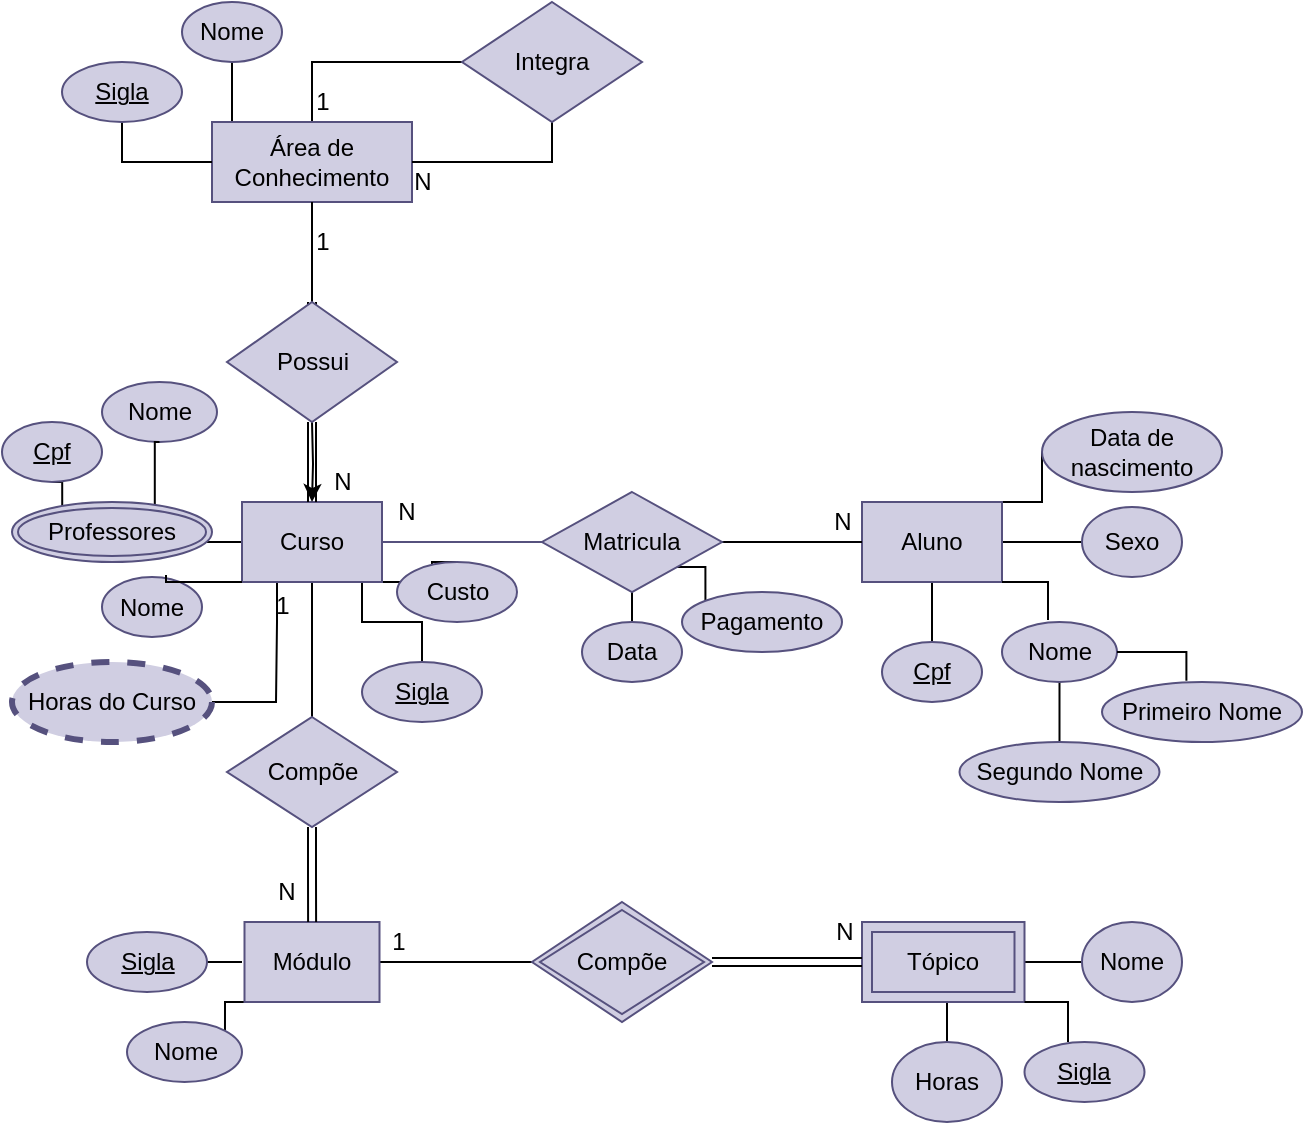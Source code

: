 <mxfile version="28.1.1">
  <diagram id="R2lEEEUBdFMjLlhIrx00" name="Page-1">
    <mxGraphModel dx="2297" dy="588" grid="1" gridSize="10" guides="1" tooltips="1" connect="1" arrows="1" fold="1" page="0" pageScale="1" pageWidth="850" pageHeight="1100" background="light-dark(#FFFFFF, #ffffff)" math="0" shadow="0" extFonts="Permanent Marker^https://fonts.googleapis.com/css?family=Permanent+Marker">
      <root>
        <mxCell id="0" />
        <mxCell id="1" parent="0" />
        <mxCell id="vVDjYdug2uCJDTK2KYmB-4" style="edgeStyle=orthogonalEdgeStyle;rounded=0;orthogonalLoop=1;jettySize=auto;html=1;exitX=0.5;exitY=0;exitDx=0;exitDy=0;strokeColor=light-dark(#000000,#4D4D4D);shape=link;" parent="1" source="vVDjYdug2uCJDTK2KYmB-5" edge="1">
          <mxGeometry relative="1" as="geometry">
            <mxPoint x="-735" y="500" as="targetPoint" />
          </mxGeometry>
        </mxCell>
        <mxCell id="vVDjYdug2uCJDTK2KYmB-29" style="edgeStyle=orthogonalEdgeStyle;rounded=0;orthogonalLoop=1;jettySize=auto;html=1;exitX=0.5;exitY=1;exitDx=0;exitDy=0;entryX=0.5;entryY=0;entryDx=0;entryDy=0;strokeColor=light-dark(#000000,#4D4D4D);endArrow=none;endFill=0;" parent="1" source="vVDjYdug2uCJDTK2KYmB-2" target="vVDjYdug2uCJDTK2KYmB-28" edge="1">
          <mxGeometry relative="1" as="geometry">
            <Array as="points">
              <mxPoint x="-710" y="610" />
              <mxPoint x="-710" y="630" />
              <mxPoint x="-680" y="630" />
            </Array>
          </mxGeometry>
        </mxCell>
        <mxCell id="vVDjYdug2uCJDTK2KYmB-35" style="edgeStyle=orthogonalEdgeStyle;rounded=0;orthogonalLoop=1;jettySize=auto;html=1;exitX=1;exitY=1;exitDx=0;exitDy=0;entryX=0.5;entryY=0;entryDx=0;entryDy=0;strokeColor=light-dark(#000000,#4D4D4D);endArrow=none;endFill=0;" parent="1" source="vVDjYdug2uCJDTK2KYmB-2" target="vVDjYdug2uCJDTK2KYmB-32" edge="1">
          <mxGeometry relative="1" as="geometry">
            <Array as="points">
              <mxPoint x="-675" y="610" />
            </Array>
          </mxGeometry>
        </mxCell>
        <mxCell id="vVDjYdug2uCJDTK2KYmB-37" style="edgeStyle=orthogonalEdgeStyle;rounded=0;orthogonalLoop=1;jettySize=auto;html=1;exitX=0;exitY=0.5;exitDx=0;exitDy=0;entryX=1;entryY=0.5;entryDx=0;entryDy=0;strokeColor=light-dark(#000000,#4D4D4D);endArrow=none;endFill=0;" parent="1" source="vVDjYdug2uCJDTK2KYmB-2" edge="1">
          <mxGeometry relative="1" as="geometry">
            <mxPoint x="-787.5" y="590" as="targetPoint" />
          </mxGeometry>
        </mxCell>
        <mxCell id="vVDjYdug2uCJDTK2KYmB-46" style="edgeStyle=orthogonalEdgeStyle;rounded=0;orthogonalLoop=1;jettySize=auto;html=1;exitX=1;exitY=0.5;exitDx=0;exitDy=0;entryX=0;entryY=0.5;entryDx=0;entryDy=0;fillColor=#d0cee2;strokeColor=light-dark(#56517E,#4D4D4D);endArrow=none;endFill=0;" parent="1" source="vVDjYdug2uCJDTK2KYmB-2" target="vVDjYdug2uCJDTK2KYmB-45" edge="1">
          <mxGeometry relative="1" as="geometry" />
        </mxCell>
        <mxCell id="vVDjYdug2uCJDTK2KYmB-72" style="edgeStyle=orthogonalEdgeStyle;rounded=0;orthogonalLoop=1;jettySize=auto;html=1;exitX=0.5;exitY=1;exitDx=0;exitDy=0;entryX=0.5;entryY=0;entryDx=0;entryDy=0;strokeColor=light-dark(#000000,#4D4D4D);endArrow=none;endFill=0;" parent="1" source="vVDjYdug2uCJDTK2KYmB-2" target="vVDjYdug2uCJDTK2KYmB-70" edge="1">
          <mxGeometry relative="1" as="geometry" />
        </mxCell>
        <mxCell id="vVDjYdug2uCJDTK2KYmB-74" value="1" style="edgeLabel;html=1;align=center;verticalAlign=middle;resizable=0;points=[];fontSize=12;labelBackgroundColor=none;fontColor=light-dark(#000000,#1A1A1A);" parent="vVDjYdug2uCJDTK2KYmB-72" vertex="1" connectable="0">
          <mxGeometry x="-0.386" y="5" relative="1" as="geometry">
            <mxPoint x="-20" y="-9" as="offset" />
          </mxGeometry>
        </mxCell>
        <mxCell id="PWTfCKyNZOLaZhIINm7h-1" style="edgeStyle=orthogonalEdgeStyle;rounded=0;orthogonalLoop=1;jettySize=auto;html=1;exitX=0.25;exitY=1;exitDx=0;exitDy=0;strokeColor=light-dark(#000000,#4D4D4D);endArrow=none;endFill=0;" edge="1" parent="1" source="vVDjYdug2uCJDTK2KYmB-2" target="vVDjYdug2uCJDTK2KYmB-93">
          <mxGeometry relative="1" as="geometry">
            <Array as="points">
              <mxPoint x="-753" y="630" />
              <mxPoint x="-753" y="670" />
            </Array>
          </mxGeometry>
        </mxCell>
        <mxCell id="vVDjYdug2uCJDTK2KYmB-2" value="Curso" style="whiteSpace=wrap;html=1;align=center;fillColor=#d0cee2;strokeColor=#56517e;" parent="1" vertex="1">
          <mxGeometry x="-770" y="570" width="70" height="40" as="geometry" />
        </mxCell>
        <mxCell id="vVDjYdug2uCJDTK2KYmB-17" style="edgeStyle=orthogonalEdgeStyle;rounded=0;orthogonalLoop=1;jettySize=auto;html=1;exitX=0.5;exitY=0;exitDx=0;exitDy=0;entryX=0;entryY=0.5;entryDx=0;entryDy=0;strokeColor=light-dark(#000000,#4D4D4D);endArrow=none;endFill=0;" parent="1" source="vVDjYdug2uCJDTK2KYmB-3" target="vVDjYdug2uCJDTK2KYmB-16" edge="1">
          <mxGeometry relative="1" as="geometry" />
        </mxCell>
        <mxCell id="vVDjYdug2uCJDTK2KYmB-19" value="1" style="edgeLabel;html=1;align=center;verticalAlign=middle;resizable=0;points=[];fontSize=12;labelBackgroundColor=none;fontColor=light-dark(#000000,#000000);" parent="vVDjYdug2uCJDTK2KYmB-17" vertex="1" connectable="0">
          <mxGeometry x="-0.752" relative="1" as="geometry">
            <mxPoint x="5" y="3" as="offset" />
          </mxGeometry>
        </mxCell>
        <mxCell id="vVDjYdug2uCJDTK2KYmB-25" style="edgeStyle=orthogonalEdgeStyle;rounded=0;orthogonalLoop=1;jettySize=auto;html=1;exitX=0.25;exitY=0;exitDx=0;exitDy=0;entryX=0.5;entryY=1;entryDx=0;entryDy=0;strokeColor=light-dark(#000000,#4D4D4D);endArrow=none;endFill=0;" parent="1" source="vVDjYdug2uCJDTK2KYmB-3" target="vVDjYdug2uCJDTK2KYmB-24" edge="1">
          <mxGeometry relative="1" as="geometry" />
        </mxCell>
        <mxCell id="vVDjYdug2uCJDTK2KYmB-3" value="&lt;div&gt;Área de Conhecimento&lt;/div&gt;" style="whiteSpace=wrap;html=1;align=center;fillColor=#d0cee2;strokeColor=#56517e;" parent="1" vertex="1">
          <mxGeometry x="-785" y="380" width="100" height="40" as="geometry" />
        </mxCell>
        <mxCell id="vVDjYdug2uCJDTK2KYmB-6" value="" style="edgeStyle=orthogonalEdgeStyle;rounded=0;orthogonalLoop=1;jettySize=auto;html=1;" parent="1" target="vVDjYdug2uCJDTK2KYmB-2" edge="1">
          <mxGeometry relative="1" as="geometry">
            <mxPoint x="-735" y="530" as="sourcePoint" />
          </mxGeometry>
        </mxCell>
        <mxCell id="vVDjYdug2uCJDTK2KYmB-7" value="" style="edgeStyle=orthogonalEdgeStyle;rounded=0;orthogonalLoop=1;jettySize=auto;html=1;exitX=0.5;exitY=0;exitDx=0;exitDy=0;strokeColor=light-dark(#000000,#4D4D4D);shape=link;" parent="1" source="vVDjYdug2uCJDTK2KYmB-2" target="vVDjYdug2uCJDTK2KYmB-5" edge="1">
          <mxGeometry relative="1" as="geometry">
            <mxPoint x="-735" y="570" as="sourcePoint" />
            <mxPoint x="-735" y="500" as="targetPoint" />
          </mxGeometry>
        </mxCell>
        <mxCell id="vVDjYdug2uCJDTK2KYmB-12" style="edgeStyle=orthogonalEdgeStyle;rounded=0;orthogonalLoop=1;jettySize=auto;html=1;exitX=0.5;exitY=0;exitDx=0;exitDy=0;entryX=0.5;entryY=1;entryDx=0;entryDy=0;endArrow=none;endFill=0;strokeColor=light-dark(#000000,#4D4D4D);" parent="1" source="vVDjYdug2uCJDTK2KYmB-5" target="vVDjYdug2uCJDTK2KYmB-3" edge="1">
          <mxGeometry relative="1" as="geometry" />
        </mxCell>
        <mxCell id="vVDjYdug2uCJDTK2KYmB-13" value="N" style="edgeLabel;html=1;align=center;verticalAlign=middle;resizable=0;points=[];fontSize=12;labelBackgroundColor=none;fontColor=light-dark(#000000,#000000);" parent="vVDjYdug2uCJDTK2KYmB-12" vertex="1" connectable="0">
          <mxGeometry x="0.52" y="-1" relative="1" as="geometry">
            <mxPoint x="14" y="128" as="offset" />
          </mxGeometry>
        </mxCell>
        <mxCell id="vVDjYdug2uCJDTK2KYmB-5" value="Possui" style="shape=rhombus;perimeter=rhombusPerimeter;whiteSpace=wrap;html=1;align=center;fillColor=#d0cee2;strokeColor=#56517e;" parent="1" vertex="1">
          <mxGeometry x="-777.5" y="470" width="85" height="60" as="geometry" />
        </mxCell>
        <mxCell id="vVDjYdug2uCJDTK2KYmB-14" value="1" style="edgeLabel;html=1;align=center;verticalAlign=middle;resizable=0;points=[];fontSize=12;labelBackgroundColor=none;fontColor=light-dark(#000000,#000000);" parent="1" vertex="1" connectable="0">
          <mxGeometry x="-730" y="440" as="geometry" />
        </mxCell>
        <mxCell id="vVDjYdug2uCJDTK2KYmB-18" style="edgeStyle=orthogonalEdgeStyle;rounded=0;orthogonalLoop=1;jettySize=auto;html=1;exitX=0.5;exitY=1;exitDx=0;exitDy=0;strokeColor=light-dark(#000000,#4D4D4D);endArrow=none;endFill=0;entryX=1;entryY=0.5;entryDx=0;entryDy=0;" parent="1" source="vVDjYdug2uCJDTK2KYmB-16" target="vVDjYdug2uCJDTK2KYmB-3" edge="1">
          <mxGeometry relative="1" as="geometry">
            <mxPoint x="-680" y="400" as="targetPoint" />
          </mxGeometry>
        </mxCell>
        <mxCell id="vVDjYdug2uCJDTK2KYmB-21" value="N" style="edgeLabel;html=1;align=center;verticalAlign=middle;resizable=0;points=[];fontSize=12;labelBackgroundColor=none;fontColor=light-dark(#000000,#000000);" parent="vVDjYdug2uCJDTK2KYmB-18" vertex="1" connectable="0">
          <mxGeometry x="0.378" relative="1" as="geometry">
            <mxPoint x="-23" y="10" as="offset" />
          </mxGeometry>
        </mxCell>
        <mxCell id="vVDjYdug2uCJDTK2KYmB-16" value="Integra" style="shape=rhombus;perimeter=rhombusPerimeter;whiteSpace=wrap;html=1;align=center;fillColor=#d0cee2;strokeColor=#56517e;" parent="1" vertex="1">
          <mxGeometry x="-660" y="320" width="90" height="60" as="geometry" />
        </mxCell>
        <mxCell id="vVDjYdug2uCJDTK2KYmB-23" style="edgeStyle=orthogonalEdgeStyle;rounded=0;orthogonalLoop=1;jettySize=auto;html=1;exitX=0.5;exitY=1;exitDx=0;exitDy=0;entryX=0;entryY=0.5;entryDx=0;entryDy=0;strokeColor=light-dark(#000000,#333333);endArrow=none;endFill=0;" parent="1" source="vVDjYdug2uCJDTK2KYmB-22" target="vVDjYdug2uCJDTK2KYmB-3" edge="1">
          <mxGeometry relative="1" as="geometry">
            <mxPoint x="-790" y="400" as="targetPoint" />
          </mxGeometry>
        </mxCell>
        <mxCell id="vVDjYdug2uCJDTK2KYmB-22" value="Sigla" style="ellipse;whiteSpace=wrap;html=1;align=center;fontStyle=4;fillColor=#d0cee2;strokeColor=#56517e;" parent="1" vertex="1">
          <mxGeometry x="-860" y="350" width="60" height="30" as="geometry" />
        </mxCell>
        <mxCell id="vVDjYdug2uCJDTK2KYmB-24" value="&lt;div&gt;Nome&lt;/div&gt;" style="ellipse;whiteSpace=wrap;html=1;align=center;fillColor=#d0cee2;strokeColor=#56517e;" parent="1" vertex="1">
          <mxGeometry x="-800" y="320" width="50" height="30" as="geometry" />
        </mxCell>
        <mxCell id="vVDjYdug2uCJDTK2KYmB-28" value="Sigla" style="ellipse;whiteSpace=wrap;html=1;align=center;fontStyle=4;fillColor=#d0cee2;strokeColor=#56517e;" parent="1" vertex="1">
          <mxGeometry x="-710" y="650" width="60" height="30" as="geometry" />
        </mxCell>
        <mxCell id="vVDjYdug2uCJDTK2KYmB-30" value="&lt;div&gt;Nome&lt;/div&gt;" style="ellipse;whiteSpace=wrap;html=1;align=center;fillColor=#d0cee2;strokeColor=#56517e;" parent="1" vertex="1">
          <mxGeometry x="-840" y="607.5" width="50" height="30" as="geometry" />
        </mxCell>
        <mxCell id="vVDjYdug2uCJDTK2KYmB-31" style="edgeStyle=orthogonalEdgeStyle;rounded=0;orthogonalLoop=1;jettySize=auto;html=1;exitX=0;exitY=1;exitDx=0;exitDy=0;entryX=0.64;entryY=-0.033;entryDx=0;entryDy=0;entryPerimeter=0;strokeColor=light-dark(#000000,#4D4D4D);endArrow=none;endFill=0;" parent="1" source="vVDjYdug2uCJDTK2KYmB-2" target="vVDjYdug2uCJDTK2KYmB-30" edge="1">
          <mxGeometry relative="1" as="geometry" />
        </mxCell>
        <mxCell id="vVDjYdug2uCJDTK2KYmB-32" value="Custo" style="ellipse;whiteSpace=wrap;html=1;align=center;fillColor=#d0cee2;strokeColor=#56517e;" parent="1" vertex="1">
          <mxGeometry x="-692.5" y="600" width="60" height="30" as="geometry" />
        </mxCell>
        <mxCell id="vVDjYdug2uCJDTK2KYmB-41" style="edgeStyle=orthogonalEdgeStyle;rounded=0;orthogonalLoop=1;jettySize=auto;html=1;exitX=0.5;exitY=1;exitDx=0;exitDy=0;entryX=0;entryY=0;entryDx=0;entryDy=0;strokeColor=light-dark(#000000,#4D4D4D);endArrow=none;endFill=0;" parent="1" source="vVDjYdug2uCJDTK2KYmB-39" edge="1">
          <mxGeometry relative="1" as="geometry">
            <mxPoint x="-859.874" y="579.331" as="targetPoint" />
          </mxGeometry>
        </mxCell>
        <mxCell id="vVDjYdug2uCJDTK2KYmB-39" value="Cpf" style="ellipse;whiteSpace=wrap;html=1;align=center;fontStyle=4;fillColor=#d0cee2;strokeColor=#56517e;" parent="1" vertex="1">
          <mxGeometry x="-890" y="530" width="50" height="30" as="geometry" />
        </mxCell>
        <mxCell id="vVDjYdug2uCJDTK2KYmB-42" value="Nome" style="ellipse;whiteSpace=wrap;html=1;align=center;fillColor=#d0cee2;strokeColor=#56517e;" parent="1" vertex="1">
          <mxGeometry x="-840" y="510" width="57.5" height="30" as="geometry" />
        </mxCell>
        <mxCell id="vVDjYdug2uCJDTK2KYmB-43" style="edgeStyle=orthogonalEdgeStyle;rounded=0;orthogonalLoop=1;jettySize=auto;html=1;exitX=0.5;exitY=1;exitDx=0;exitDy=0;entryX=0.693;entryY=0.068;entryDx=0;entryDy=0;entryPerimeter=0;strokeColor=light-dark(#000000,#4D4D4D);endArrow=none;endFill=0;" parent="1" source="vVDjYdug2uCJDTK2KYmB-42" edge="1">
          <mxGeometry relative="1" as="geometry">
            <mxPoint x="-813.595" y="577.04" as="targetPoint" />
          </mxGeometry>
        </mxCell>
        <mxCell id="vVDjYdug2uCJDTK2KYmB-51" style="edgeStyle=orthogonalEdgeStyle;rounded=0;orthogonalLoop=1;jettySize=auto;html=1;exitX=0.5;exitY=1;exitDx=0;exitDy=0;entryX=0.5;entryY=0;entryDx=0;entryDy=0;strokeColor=light-dark(#000000,#4D4D4D);endArrow=none;endFill=0;" parent="1" source="vVDjYdug2uCJDTK2KYmB-44" target="vVDjYdug2uCJDTK2KYmB-50" edge="1">
          <mxGeometry relative="1" as="geometry" />
        </mxCell>
        <mxCell id="vVDjYdug2uCJDTK2KYmB-65" style="edgeStyle=orthogonalEdgeStyle;rounded=0;orthogonalLoop=1;jettySize=auto;html=1;exitX=1;exitY=0.5;exitDx=0;exitDy=0;entryX=0;entryY=0.5;entryDx=0;entryDy=0;endArrow=none;endFill=0;strokeColor=light-dark(#000000,#4D4D4D);" parent="1" source="vVDjYdug2uCJDTK2KYmB-44" target="vVDjYdug2uCJDTK2KYmB-64" edge="1">
          <mxGeometry relative="1" as="geometry" />
        </mxCell>
        <mxCell id="vVDjYdug2uCJDTK2KYmB-67" style="edgeStyle=orthogonalEdgeStyle;rounded=0;orthogonalLoop=1;jettySize=auto;html=1;exitX=1;exitY=0;exitDx=0;exitDy=0;entryX=0;entryY=0.5;entryDx=0;entryDy=0;strokeColor=light-dark(#000000,#4D4D4D);endArrow=none;endFill=0;" parent="1" source="vVDjYdug2uCJDTK2KYmB-44" target="vVDjYdug2uCJDTK2KYmB-66" edge="1">
          <mxGeometry relative="1" as="geometry" />
        </mxCell>
        <mxCell id="vVDjYdug2uCJDTK2KYmB-44" value="Aluno" style="whiteSpace=wrap;html=1;align=center;fillColor=#d0cee2;strokeColor=#56517e;" parent="1" vertex="1">
          <mxGeometry x="-460" y="570" width="70" height="40" as="geometry" />
        </mxCell>
        <mxCell id="vVDjYdug2uCJDTK2KYmB-47" style="edgeStyle=orthogonalEdgeStyle;rounded=0;orthogonalLoop=1;jettySize=auto;html=1;exitX=1;exitY=0.5;exitDx=0;exitDy=0;entryX=0;entryY=0.5;entryDx=0;entryDy=0;strokeColor=light-dark(#000000,#4D4D4D);endArrow=none;endFill=0;" parent="1" source="vVDjYdug2uCJDTK2KYmB-45" target="vVDjYdug2uCJDTK2KYmB-44" edge="1">
          <mxGeometry relative="1" as="geometry" />
        </mxCell>
        <mxCell id="vVDjYdug2uCJDTK2KYmB-48" value="N" style="edgeLabel;html=1;align=center;verticalAlign=middle;resizable=0;points=[];fontSize=12;labelBorderColor=none;labelBackgroundColor=none;fontColor=light-dark(#000000,#1A1A1A);" parent="vVDjYdug2uCJDTK2KYmB-47" vertex="1" connectable="0">
          <mxGeometry x="0.4" y="-3" relative="1" as="geometry">
            <mxPoint x="11" y="-13" as="offset" />
          </mxGeometry>
        </mxCell>
        <mxCell id="vVDjYdug2uCJDTK2KYmB-61" style="edgeStyle=orthogonalEdgeStyle;rounded=0;orthogonalLoop=1;jettySize=auto;html=1;exitX=0.5;exitY=1;exitDx=0;exitDy=0;entryX=0.5;entryY=0;entryDx=0;entryDy=0;endArrow=none;endFill=0;strokeColor=light-dark(#000000,#4D4D4D);" parent="1" source="vVDjYdug2uCJDTK2KYmB-45" target="vVDjYdug2uCJDTK2KYmB-60" edge="1">
          <mxGeometry relative="1" as="geometry" />
        </mxCell>
        <mxCell id="vVDjYdug2uCJDTK2KYmB-63" style="edgeStyle=orthogonalEdgeStyle;rounded=0;orthogonalLoop=1;jettySize=auto;html=1;exitX=1;exitY=1;exitDx=0;exitDy=0;entryX=0;entryY=0;entryDx=0;entryDy=0;strokeColor=light-dark(#000000,#4D4D4D);endArrow=none;endFill=0;" parent="1" source="vVDjYdug2uCJDTK2KYmB-45" target="vVDjYdug2uCJDTK2KYmB-62" edge="1">
          <mxGeometry relative="1" as="geometry" />
        </mxCell>
        <mxCell id="vVDjYdug2uCJDTK2KYmB-45" value="Matricula" style="shape=rhombus;perimeter=rhombusPerimeter;whiteSpace=wrap;html=1;align=center;fillColor=#d0cee2;strokeColor=#56517e;" parent="1" vertex="1">
          <mxGeometry x="-620" y="565" width="90" height="50" as="geometry" />
        </mxCell>
        <mxCell id="vVDjYdug2uCJDTK2KYmB-49" value="N" style="edgeLabel;html=1;align=center;verticalAlign=middle;resizable=0;points=[];fontSize=12;labelBorderColor=none;labelBackgroundColor=none;fontColor=light-dark(#000000,#1A1A1A);" parent="1" vertex="1" connectable="0">
          <mxGeometry x="-580" y="590" as="geometry">
            <mxPoint x="-108" y="-15" as="offset" />
          </mxGeometry>
        </mxCell>
        <mxCell id="vVDjYdug2uCJDTK2KYmB-50" value="Cpf" style="ellipse;whiteSpace=wrap;html=1;align=center;fontStyle=4;fillColor=#d0cee2;strokeColor=#56517e;" parent="1" vertex="1">
          <mxGeometry x="-450" y="640" width="50" height="30" as="geometry" />
        </mxCell>
        <mxCell id="vVDjYdug2uCJDTK2KYmB-58" style="edgeStyle=orthogonalEdgeStyle;rounded=0;orthogonalLoop=1;jettySize=auto;html=1;exitX=0.5;exitY=1;exitDx=0;exitDy=0;entryX=0.5;entryY=0;entryDx=0;entryDy=0;endArrow=none;endFill=0;strokeColor=light-dark(#000000,#4D4D4D);" parent="1" source="vVDjYdug2uCJDTK2KYmB-53" target="vVDjYdug2uCJDTK2KYmB-57" edge="1">
          <mxGeometry relative="1" as="geometry" />
        </mxCell>
        <mxCell id="vVDjYdug2uCJDTK2KYmB-53" value="Nome" style="ellipse;whiteSpace=wrap;html=1;align=center;fillColor=#d0cee2;strokeColor=#56517e;" parent="1" vertex="1">
          <mxGeometry x="-390" y="630" width="57.5" height="30" as="geometry" />
        </mxCell>
        <mxCell id="vVDjYdug2uCJDTK2KYmB-54" style="edgeStyle=orthogonalEdgeStyle;rounded=0;orthogonalLoop=1;jettySize=auto;html=1;exitX=1;exitY=1;exitDx=0;exitDy=0;strokeColor=light-dark(#000000,#4D4D4D);endArrow=none;endFill=0;" parent="1" source="vVDjYdug2uCJDTK2KYmB-44" edge="1">
          <mxGeometry relative="1" as="geometry">
            <mxPoint x="-367" y="629" as="targetPoint" />
          </mxGeometry>
        </mxCell>
        <mxCell id="vVDjYdug2uCJDTK2KYmB-55" value="&lt;div&gt;Primeiro Nome&lt;/div&gt;" style="ellipse;whiteSpace=wrap;html=1;align=center;fillColor=#d0cee2;strokeColor=#56517e;" parent="1" vertex="1">
          <mxGeometry x="-340" y="660" width="100" height="30" as="geometry" />
        </mxCell>
        <mxCell id="vVDjYdug2uCJDTK2KYmB-56" style="edgeStyle=orthogonalEdgeStyle;rounded=0;orthogonalLoop=1;jettySize=auto;html=1;exitX=1;exitY=0.5;exitDx=0;exitDy=0;entryX=0.422;entryY=-0.021;entryDx=0;entryDy=0;entryPerimeter=0;strokeColor=light-dark(#000000,#4D4D4D);endArrow=none;endFill=0;" parent="1" source="vVDjYdug2uCJDTK2KYmB-53" target="vVDjYdug2uCJDTK2KYmB-55" edge="1">
          <mxGeometry relative="1" as="geometry" />
        </mxCell>
        <mxCell id="vVDjYdug2uCJDTK2KYmB-57" value="Segundo Nome" style="ellipse;whiteSpace=wrap;html=1;align=center;fillColor=#d0cee2;strokeColor=#56517e;" parent="1" vertex="1">
          <mxGeometry x="-411.25" y="690" width="100" height="30" as="geometry" />
        </mxCell>
        <mxCell id="vVDjYdug2uCJDTK2KYmB-60" value="Data" style="ellipse;whiteSpace=wrap;html=1;align=center;fillColor=#d0cee2;strokeColor=#56517e;" parent="1" vertex="1">
          <mxGeometry x="-600" y="630" width="50" height="30" as="geometry" />
        </mxCell>
        <mxCell id="vVDjYdug2uCJDTK2KYmB-62" value="Pagamento" style="ellipse;whiteSpace=wrap;html=1;align=center;fillColor=#d0cee2;strokeColor=#56517e;" parent="1" vertex="1">
          <mxGeometry x="-550" y="615" width="80" height="30" as="geometry" />
        </mxCell>
        <mxCell id="vVDjYdug2uCJDTK2KYmB-64" value="Sexo" style="ellipse;whiteSpace=wrap;html=1;align=center;fillColor=#d0cee2;strokeColor=#56517e;" parent="1" vertex="1">
          <mxGeometry x="-350" y="572.5" width="50" height="35" as="geometry" />
        </mxCell>
        <mxCell id="vVDjYdug2uCJDTK2KYmB-66" value="Data de nascimento" style="ellipse;whiteSpace=wrap;html=1;align=center;fillColor=#d0cee2;strokeColor=#56517e;" parent="1" vertex="1">
          <mxGeometry x="-370" y="525" width="90" height="40" as="geometry" />
        </mxCell>
        <mxCell id="vVDjYdug2uCJDTK2KYmB-79" style="edgeStyle=orthogonalEdgeStyle;rounded=0;orthogonalLoop=1;jettySize=auto;html=1;exitX=0;exitY=1;exitDx=0;exitDy=0;entryX=1;entryY=0;entryDx=0;entryDy=0;strokeColor=light-dark(#000000,#4D4D4D);endArrow=none;endFill=0;" parent="1" source="vVDjYdug2uCJDTK2KYmB-68" target="vVDjYdug2uCJDTK2KYmB-78" edge="1">
          <mxGeometry relative="1" as="geometry" />
        </mxCell>
        <mxCell id="vVDjYdug2uCJDTK2KYmB-82" style="edgeStyle=orthogonalEdgeStyle;rounded=0;orthogonalLoop=1;jettySize=auto;html=1;exitX=1;exitY=0.5;exitDx=0;exitDy=0;entryX=0;entryY=0.5;entryDx=0;entryDy=0;strokeColor=light-dark(#000000,#4D4D4D);endArrow=none;endFill=0;" parent="1" source="vVDjYdug2uCJDTK2KYmB-68" target="vVDjYdug2uCJDTK2KYmB-81" edge="1">
          <mxGeometry relative="1" as="geometry" />
        </mxCell>
        <mxCell id="vVDjYdug2uCJDTK2KYmB-85" value="1" style="edgeLabel;html=1;align=center;verticalAlign=middle;resizable=0;points=[];fontSize=12;labelBackgroundColor=none;fontColor=light-dark(#000000,#1A1A1A);" parent="vVDjYdug2uCJDTK2KYmB-82" vertex="1" connectable="0">
          <mxGeometry x="-0.579" y="-3" relative="1" as="geometry">
            <mxPoint x="-7" y="-13" as="offset" />
          </mxGeometry>
        </mxCell>
        <mxCell id="vVDjYdug2uCJDTK2KYmB-68" value="Módulo" style="whiteSpace=wrap;html=1;align=center;fillColor=#d0cee2;strokeColor=#56517e;" parent="1" vertex="1">
          <mxGeometry x="-768.75" y="780" width="67.5" height="40" as="geometry" />
        </mxCell>
        <mxCell id="vVDjYdug2uCJDTK2KYmB-73" style="edgeStyle=orthogonalEdgeStyle;rounded=0;orthogonalLoop=1;jettySize=auto;html=1;exitX=0.5;exitY=1;exitDx=0;exitDy=0;strokeColor=light-dark(#000000,#4D4D4D);startArrow=none;startFill=0;endArrow=none;endFill=0;shape=link;" parent="1" source="vVDjYdug2uCJDTK2KYmB-70" target="vVDjYdug2uCJDTK2KYmB-68" edge="1">
          <mxGeometry relative="1" as="geometry" />
        </mxCell>
        <mxCell id="vVDjYdug2uCJDTK2KYmB-70" value="Compõe" style="shape=rhombus;perimeter=rhombusPerimeter;whiteSpace=wrap;html=1;align=center;fillColor=#d0cee2;strokeColor=#56517e;" parent="1" vertex="1">
          <mxGeometry x="-777.5" y="677.5" width="85" height="55" as="geometry" />
        </mxCell>
        <mxCell id="vVDjYdug2uCJDTK2KYmB-75" value="N" style="edgeLabel;html=1;align=center;verticalAlign=middle;resizable=0;points=[];fontSize=12;labelBorderColor=none;labelBackgroundColor=none;fontColor=light-dark(#000000,#1A1A1A);" parent="1" vertex="1" connectable="0">
          <mxGeometry x="-640" y="780" as="geometry">
            <mxPoint x="-108" y="-15" as="offset" />
          </mxGeometry>
        </mxCell>
        <mxCell id="vVDjYdug2uCJDTK2KYmB-77" style="edgeStyle=orthogonalEdgeStyle;rounded=0;orthogonalLoop=1;jettySize=auto;html=1;exitX=1;exitY=0.5;exitDx=0;exitDy=0;endArrow=none;endFill=0;strokeColor=light-dark(#000000,#4D4D4D);" parent="1" source="vVDjYdug2uCJDTK2KYmB-76" edge="1">
          <mxGeometry relative="1" as="geometry">
            <mxPoint x="-770" y="800.211" as="targetPoint" />
          </mxGeometry>
        </mxCell>
        <mxCell id="vVDjYdug2uCJDTK2KYmB-76" value="Sigla" style="ellipse;whiteSpace=wrap;html=1;align=center;fontStyle=4;fillColor=#d0cee2;strokeColor=#56517e;" parent="1" vertex="1">
          <mxGeometry x="-847.5" y="785" width="60" height="30" as="geometry" />
        </mxCell>
        <mxCell id="vVDjYdug2uCJDTK2KYmB-78" value="Nome" style="ellipse;whiteSpace=wrap;html=1;align=center;fillColor=#d0cee2;strokeColor=#56517e;" parent="1" vertex="1">
          <mxGeometry x="-827.5" y="830" width="57.5" height="30" as="geometry" />
        </mxCell>
        <mxCell id="vVDjYdug2uCJDTK2KYmB-88" style="edgeStyle=orthogonalEdgeStyle;rounded=0;orthogonalLoop=1;jettySize=auto;html=1;exitX=1;exitY=0.5;exitDx=0;exitDy=0;entryX=0;entryY=0.5;entryDx=0;entryDy=0;strokeColor=light-dark(#000000,#4D4D4D);endArrow=none;endFill=0;" parent="1" source="vVDjYdug2uCJDTK2KYmB-80" target="vVDjYdug2uCJDTK2KYmB-87" edge="1">
          <mxGeometry relative="1" as="geometry" />
        </mxCell>
        <mxCell id="vVDjYdug2uCJDTK2KYmB-92" style="edgeStyle=orthogonalEdgeStyle;rounded=0;orthogonalLoop=1;jettySize=auto;html=1;exitX=0.5;exitY=1;exitDx=0;exitDy=0;entryX=0.5;entryY=0;entryDx=0;entryDy=0;endArrow=none;endFill=0;strokeColor=light-dark(#000000,#4D4D4D);" parent="1" source="vVDjYdug2uCJDTK2KYmB-80" target="vVDjYdug2uCJDTK2KYmB-91" edge="1">
          <mxGeometry relative="1" as="geometry" />
        </mxCell>
        <mxCell id="vVDjYdug2uCJDTK2KYmB-80" value="Tópico" style="shape=ext;margin=3;double=1;whiteSpace=wrap;html=1;align=center;fillColor=#d0cee2;strokeColor=#56517e;" parent="1" vertex="1">
          <mxGeometry x="-460" y="780" width="81.25" height="40" as="geometry" />
        </mxCell>
        <mxCell id="vVDjYdug2uCJDTK2KYmB-84" style="edgeStyle=orthogonalEdgeStyle;rounded=0;orthogonalLoop=1;jettySize=auto;html=1;exitX=1;exitY=0.5;exitDx=0;exitDy=0;entryX=0;entryY=0.5;entryDx=0;entryDy=0;strokeColor=light-dark(#000000,#4D4D4D);endArrow=none;endFill=0;shape=link;" parent="1" source="vVDjYdug2uCJDTK2KYmB-81" target="vVDjYdug2uCJDTK2KYmB-80" edge="1">
          <mxGeometry relative="1" as="geometry" />
        </mxCell>
        <mxCell id="vVDjYdug2uCJDTK2KYmB-81" value="Compõe" style="shape=rhombus;double=1;perimeter=rhombusPerimeter;whiteSpace=wrap;html=1;align=center;fillColor=#d0cee2;strokeColor=#56517e;" parent="1" vertex="1">
          <mxGeometry x="-625" y="770" width="90" height="60" as="geometry" />
        </mxCell>
        <mxCell id="vVDjYdug2uCJDTK2KYmB-86" value="N" style="edgeLabel;html=1;align=center;verticalAlign=middle;resizable=0;points=[];fontSize=12;labelBorderColor=none;labelBackgroundColor=none;fontColor=light-dark(#000000,#1A1A1A);" parent="1" vertex="1" connectable="0">
          <mxGeometry x="-361.25" y="800" as="geometry">
            <mxPoint x="-108" y="-15" as="offset" />
          </mxGeometry>
        </mxCell>
        <mxCell id="vVDjYdug2uCJDTK2KYmB-87" value="Nome" style="ellipse;whiteSpace=wrap;html=1;align=center;fillColor=#d0cee2;strokeColor=#56517e;" parent="1" vertex="1">
          <mxGeometry x="-350" y="780" width="50" height="40" as="geometry" />
        </mxCell>
        <mxCell id="vVDjYdug2uCJDTK2KYmB-89" value="Sigla" style="ellipse;whiteSpace=wrap;html=1;align=center;fontStyle=4;fillColor=#d0cee2;strokeColor=#56517e;" parent="1" vertex="1">
          <mxGeometry x="-378.75" y="840" width="60" height="30" as="geometry" />
        </mxCell>
        <mxCell id="vVDjYdug2uCJDTK2KYmB-90" style="edgeStyle=orthogonalEdgeStyle;rounded=0;orthogonalLoop=1;jettySize=auto;html=1;exitX=1;exitY=1;exitDx=0;exitDy=0;strokeColor=light-dark(#000000,#4D4D4D);endArrow=none;endFill=0;" parent="1" source="vVDjYdug2uCJDTK2KYmB-80" edge="1">
          <mxGeometry relative="1" as="geometry">
            <mxPoint x="-357" y="840" as="targetPoint" />
          </mxGeometry>
        </mxCell>
        <mxCell id="vVDjYdug2uCJDTK2KYmB-91" value="Horas" style="ellipse;whiteSpace=wrap;html=1;align=center;fillColor=#d0cee2;strokeColor=#56517e;" parent="1" vertex="1">
          <mxGeometry x="-445" y="840" width="55" height="40" as="geometry" />
        </mxCell>
        <mxCell id="vVDjYdug2uCJDTK2KYmB-93" value="Horas do Curso" style="ellipse;whiteSpace=wrap;html=1;align=center;dashed=1;fillColor=#d0cee2;strokeColor=light-dark(#56517e, #c0bfbc);strokeWidth=3;" parent="1" vertex="1">
          <mxGeometry x="-885" y="650" width="100" height="40" as="geometry" />
        </mxCell>
        <mxCell id="vVDjYdug2uCJDTK2KYmB-95" value="Professores" style="ellipse;shape=doubleEllipse;margin=3;whiteSpace=wrap;html=1;align=center;fillColor=#d0cee2;strokeColor=#56517e;" parent="1" vertex="1">
          <mxGeometry x="-885" y="570" width="100" height="30" as="geometry" />
        </mxCell>
      </root>
    </mxGraphModel>
  </diagram>
</mxfile>
